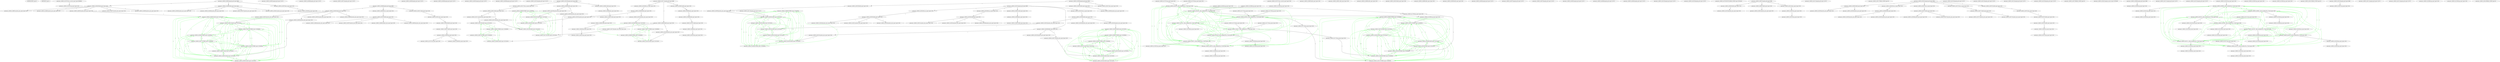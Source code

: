 digraph G {
0[label="ENTRY(ENTRY),type=2"];
1[label="EXIT(EXIT),type=4"];
2[label="gesummv_428816_431676(view_convert_expr),type=8389640"];
3[label="gesummv_428816_428854(gimple_phi),type=4096"];
4[label="gesummv_428816_440062(gimple_phi),type=131072"];
5[label="gesummv_428816_440068(gimple_phi),type=131072"];
6[label="gesummv_428816_440074(gimple_phi),type=131072"];
7[label="gesummv_428816_440080(gimple_phi),type=131072"];
8[label="gesummv_428816_440086(gimple_phi),type=131072"];
9[label="gesummv_428816_440092(gimple_phi),type=131072"];
10[label="gesummv_428816_440098(gimple_phi),type=131072"];
11[label="gesummv_428816_440104(gimple_phi),type=131072"];
12[label="gesummv_428816_429438(lshift_expr),type=1032"];
13[label="gesummv_428816_428855(pointer_plus_expr),type=1032"];
14[label="gesummv_428816_428856(LOAD),type=134742016"];
15[label="gesummv_428816_428857(pointer_plus_expr),type=1032"];
16[label="gesummv_428816_428858(STORE),type=135266304"];
17[label="gesummv_428816_428859(pointer_plus_expr),type=1032"];
18[label="gesummv_428816_428860(STORE),type=135266304"];
19[label="gesummv_428816_428861(pointer_plus_expr),type=1032"];
20[label="gesummv_428816_428862(STORE),type=135266304"];
21[label="gesummv_428816_428863(pointer_plus_expr),type=1032"];
22[label="gesummv_428816_428864(STORE),type=135266304"];
23[label="gesummv_428816_429496(lshift_expr),type=1032"];
24[label="gesummv_428816_429461(pointer_plus_expr),type=1032"];
25[label="gesummv_428816_429465(pointer_plus_expr),type=1032"];
26[label="gesummv_428816_429469(pointer_plus_expr),type=1032"];
27[label="gesummv_428816_429473(pointer_plus_expr),type=1032"];
28[label="gesummv_428816_428976(plus_expr),type=1032"];
29[label="gesummv_428816_429458(eq_expr),type=1032"];
30[label="gesummv_428816_428908(gimple_phi),type=4096"];
31[label="gesummv_428816_431673(view_convert_expr),type=1032"];
32[label="gesummv_428816_428900(addr_expr),type=1032"];
33[label="gesummv_428816_428931(addr_expr),type=1032"];
34[label="gesummv_428816_428990(addr_expr),type=1032"];
35[label="gesummv_428816_429018(addr_expr),type=1032"];
36[label="gesummv_428816_428999(addr_expr),type=1032"];
37[label="gesummv_428816_429009(addr_expr),type=1032"];
38[label="gesummv_428816_431828(nop_expr),type=1032"];
39[label="gesummv_428816_432032(nop_expr),type=1032"];
40[label="gesummv_428816_440064(gimple_phi),type=131072"];
41[label="gesummv_428816_440070(gimple_phi),type=131072"];
42[label="gesummv_428816_440076(gimple_phi),type=131072"];
43[label="gesummv_428816_440082(gimple_phi),type=131072"];
44[label="gesummv_428816_440088(gimple_phi),type=131072"];
45[label="gesummv_428816_440094(gimple_phi),type=131072"];
46[label="gesummv_428816_440100(gimple_phi),type=131072"];
47[label="gesummv_428816_440106(gimple_phi),type=131072"];
48[label="gesummv_428816_429463(lshift_expr),type=1032"];
49[label="gesummv_428816_428916(pointer_plus_expr),type=1032"];
50[label="gesummv_428816_428913(LOAD),type=134742016"];
51[label="gesummv_428816_428890(pointer_plus_expr),type=1032"];
52[label="gesummv_428816_428881(STORE),type=135266304"];
53[label="gesummv_428816_428936(pointer_plus_expr),type=1032"];
54[label="gesummv_428816_428933(LOAD),type=134742016"];
55[label="gesummv_428816_428925(pointer_plus_expr),type=1032"];
56[label="gesummv_428816_428877(STORE),type=135266304"];
57[label="gesummv_428816_428950(bit_ior_expr),type=1032"];
58[label="gesummv_428816_429479(lshift_expr),type=1032"];
59[label="gesummv_428816_428956(pointer_plus_expr),type=1032"];
60[label="gesummv_428816_428953(LOAD),type=134742016"];
61[label="gesummv_428816_428944(pointer_plus_expr),type=1032"];
62[label="gesummv_428816_428873(STORE),type=135266304"];
63[label="gesummv_428816_428970(pointer_plus_expr),type=1032"];
64[label="gesummv_428816_428967(LOAD),type=134742016"];
65[label="gesummv_428816_428962(pointer_plus_expr),type=1032"];
66[label="gesummv_428816_428869(STORE),type=135266304"];
67[label="gesummv_428816_433647(rshift_expr),type=1032"];
68[label="gesummv_428816_433651(plus_expr),type=1032"];
69[label="gesummv_428816_433654(lshift_expr),type=1032"];
70[label="gesummv_428816_433657(rshift_expr),type=1032"];
71[label="gesummv_428816_429493(eq_expr),type=1032"];
72[label="gesummv_428816_433797(lut_expr),type=1032"];
73[label="gesummv_428816_433800(lut_expr),type=1032"];
74[label="gesummv_428816_433794(MULTI_READ_COND),type=33554432"];
75[label="gesummv_428816_429056(gimple_phi),type=4096"];
76[label="gesummv_428816_429057(gimple_phi),type=4096"];
77[label="gesummv_428816_440110(gimple_phi),type=131072"];
78[label="gesummv_428816_440118(gimple_phi),type=131072"];
79[label="gesummv_428816_429529(lshift_expr),type=1032"];
80[label="gesummv_428816_429058(pointer_plus_expr),type=1032"];
81[label="gesummv_428816_429059(LOAD),type=134742016"];
82[label="gesummv_428816_429619(lshift_expr),type=1032"];
83[label="gesummv_428816_429604(pointer_plus_expr),type=1032"];
84[label="gesummv_428816_429629(lshift_expr),type=1032"];
85[label="gesummv_428816_429136(pointer_plus_expr),type=1032"];
86[label="gesummv_428816_429647(lshift_expr),type=1032"];
87[label="gesummv_428816_429632(pointer_plus_expr),type=1032"];
88[label="gesummv_428816_429207(plus_expr),type=1032"];
89[label="gesummv_428816_429210(plus_expr),type=1032"];
90[label="gesummv_428816_429535(eq_expr),type=1032"];
91[label="gesummv_428816_429216(nop_expr),type=1032"];
92[label="gesummv_428816_429100(gimple_phi),type=4096"];
93[label="gesummv_428816_429066(STORE),type=135266304"];
94[label="gesummv_428816_429062(STORE),type=135266304"];
95[label="gesummv_428816_429217(READ_COND),type=32"];
96[label="gesummv_428816_429223(gimple_phi),type=4096"];
97[label="gesummv_428816_429224(gimple_phi),type=4096"];
98[label="gesummv_428816_440126(gimple_phi),type=131072"];
99[label="gesummv_428816_440130(gimple_phi),type=131072"];
100[label="gesummv_428816_440134(gimple_phi),type=131072"];
101[label="gesummv_428816_440138(gimple_phi),type=131072"];
102[label="gesummv_428816_429538(lshift_expr),type=1032"];
103[label="gesummv_428816_429225(pointer_plus_expr),type=1032"];
104[label="gesummv_428816_429226(LOAD),type=134742016"];
105[label="gesummv_428816_429227(pointer_plus_expr),type=1032"];
106[label="gesummv_428816_429228(LOAD),type=134742016"];
107[label="gesummv_428816_431689(nop_expr),type=1032"];
108[label="gesummv_428816_431692(nop_expr),type=1032"];
109[label="gesummv_428816_429229(__float_adde8m23b_127nih),type=1040"];
110[label="gesummv_428816_431686(nop_expr),type=1032"];
111[label="gesummv_428816_429230(pointer_plus_expr),type=1032"];
112[label="gesummv_428816_429231(STORE),type=135266304"];
113[label="gesummv_428816_429232(bit_ior_expr),type=1032"];
114[label="gesummv_428816_429544(lshift_expr),type=1032"];
115[label="gesummv_428816_429233(pointer_plus_expr),type=1032"];
116[label="gesummv_428816_429234(LOAD),type=134742016"];
117[label="gesummv_428816_429235(pointer_plus_expr),type=1032"];
118[label="gesummv_428816_429236(LOAD),type=134742016"];
119[label="gesummv_428816_431723(nop_expr),type=1032"];
120[label="gesummv_428816_431726(nop_expr),type=1032"];
121[label="gesummv_428816_429237(__float_adde8m23b_127nih),type=1040"];
122[label="gesummv_428816_431720(nop_expr),type=1032"];
123[label="gesummv_428816_429238(pointer_plus_expr),type=1032"];
124[label="gesummv_428816_429239(STORE),type=135266304"];
125[label="gesummv_428816_429240(bit_ior_expr),type=1032"];
126[label="gesummv_428816_429550(lshift_expr),type=1032"];
127[label="gesummv_428816_429241(pointer_plus_expr),type=1032"];
128[label="gesummv_428816_429242(LOAD),type=134742016"];
129[label="gesummv_428816_429243(pointer_plus_expr),type=1032"];
130[label="gesummv_428816_429244(LOAD),type=134742016"];
131[label="gesummv_428816_431757(nop_expr),type=1032"];
132[label="gesummv_428816_431760(nop_expr),type=1032"];
133[label="gesummv_428816_429245(__float_adde8m23b_127nih),type=1040"];
134[label="gesummv_428816_431754(nop_expr),type=1032"];
135[label="gesummv_428816_429246(pointer_plus_expr),type=1032"];
136[label="gesummv_428816_429247(STORE),type=135266304"];
137[label="gesummv_428816_429248(bit_ior_expr),type=1032"];
138[label="gesummv_428816_429556(lshift_expr),type=1032"];
139[label="gesummv_428816_429249(pointer_plus_expr),type=1032"];
140[label="gesummv_428816_429250(LOAD),type=134742016"];
141[label="gesummv_428816_429251(pointer_plus_expr),type=1032"];
142[label="gesummv_428816_429252(LOAD),type=134742016"];
143[label="gesummv_428816_431791(nop_expr),type=1032"];
144[label="gesummv_428816_431794(nop_expr),type=1032"];
145[label="gesummv_428816_429253(__float_adde8m23b_127nih),type=1040"];
146[label="gesummv_428816_431788(nop_expr),type=1032"];
147[label="gesummv_428816_429254(pointer_plus_expr),type=1032"];
148[label="gesummv_428816_429255(STORE),type=135266304"];
149[label="gesummv_428816_433661(rshift_expr),type=1032"];
150[label="gesummv_428816_433664(plus_expr),type=1032"];
151[label="gesummv_428816_433667(lshift_expr),type=1032"];
152[label="gesummv_428816_429565(lshift_expr),type=1032"];
153[label="gesummv_428816_429258(pointer_plus_expr),type=1032"];
154[label="gesummv_428816_429259(LOAD),type=134742016"];
155[label="gesummv_428816_429260(pointer_plus_expr),type=1032"];
156[label="gesummv_428816_429261(STORE),type=135266304"];
157[label="gesummv_428816_429262(bit_ior_expr),type=1032"];
158[label="gesummv_428816_429569(lshift_expr),type=1032"];
159[label="gesummv_428816_429263(pointer_plus_expr),type=1032"];
160[label="gesummv_428816_429264(LOAD),type=134742016"];
161[label="gesummv_428816_429265(pointer_plus_expr),type=1032"];
162[label="gesummv_428816_429266(STORE),type=135266304"];
163[label="gesummv_428816_429267(bit_ior_expr),type=1032"];
164[label="gesummv_428816_429573(lshift_expr),type=1032"];
165[label="gesummv_428816_429268(pointer_plus_expr),type=1032"];
166[label="gesummv_428816_429269(LOAD),type=134742016"];
167[label="gesummv_428816_429270(pointer_plus_expr),type=1032"];
168[label="gesummv_428816_429271(STORE),type=135266304"];
169[label="gesummv_428816_429272(bit_ior_expr),type=1032"];
170[label="gesummv_428816_429577(lshift_expr),type=1032"];
171[label="gesummv_428816_429273(pointer_plus_expr),type=1032"];
172[label="gesummv_428816_429274(LOAD),type=134742016"];
173[label="gesummv_428816_429275(pointer_plus_expr),type=1032"];
174[label="gesummv_428816_429276(STORE),type=135266304"];
175[label="gesummv_428816_433670(rshift_expr),type=1032"];
176[label="gesummv_428816_433672(plus_expr),type=1032"];
177[label="gesummv_428816_433675(lshift_expr),type=1032"];
178[label="gesummv_428816_433678(rshift_expr),type=1032"];
179[label="gesummv_428816_429581(eq_expr),type=1032"];
180[label="gesummv_428816_429278(nop_expr),type=1032"];
181[label="gesummv_428816_429279(READ_COND),type=32"];
182[label="gesummv_428816_429422(gimple_return),type=16785408"];
183[label="gesummv_428816_429080(gimple_phi),type=4096"];
184[label="gesummv_428816_440112(gimple_phi),type=131072"];
185[label="gesummv_428816_440120(gimple_phi),type=131072"];
186[label="gesummv_428816_429606(lshift_expr),type=1032"];
187[label="gesummv_428816_429093(pointer_plus_expr),type=1032"];
188[label="gesummv_428816_429090(LOAD),type=134742016"];
189[label="gesummv_428816_431825(nop_expr),type=1032"];
190[label="gesummv_428816_429086(__float_mule8m23b_127nih),type=1040"];
191[label="gesummv_428816_431822(nop_expr),type=1032"];
192[label="gesummv_428816_429108(pointer_plus_expr),type=1032"];
193[label="gesummv_428816_429105(LOAD),type=134742016"];
194[label="gesummv_428816_431859(nop_expr),type=1032"];
195[label="gesummv_428816_431862(nop_expr),type=1032"];
196[label="gesummv_428816_429082(__float_mule8m23b_127nih),type=1040"];
197[label="gesummv_428816_431856(nop_expr),type=1032"];
198[label="gesummv_428816_431893(nop_expr),type=1032"];
199[label="gesummv_428816_431896(nop_expr),type=1032"];
200[label="gesummv_428816_429076(__float_adde8m23b_127nih),type=1040"];
201[label="gesummv_428816_431890(nop_expr),type=1032"];
202[label="gesummv_428816_429127(bit_ior_expr),type=1032"];
203[label="gesummv_428816_429612(lshift_expr),type=1032"];
204[label="gesummv_428816_429121(pointer_plus_expr),type=1032"];
205[label="gesummv_428816_429118(LOAD),type=134742016"];
206[label="gesummv_428816_431927(nop_expr),type=1032"];
207[label="gesummv_428816_429115(__float_mule8m23b_127nih),type=1040"];
208[label="gesummv_428816_431924(nop_expr),type=1032"];
209[label="gesummv_428816_429132(pointer_plus_expr),type=1032"];
210[label="gesummv_428816_429129(LOAD),type=134742016"];
211[label="gesummv_428816_431961(nop_expr),type=1032"];
212[label="gesummv_428816_431964(nop_expr),type=1032"];
213[label="gesummv_428816_429111(__float_mule8m23b_127nih),type=1040"];
214[label="gesummv_428816_431958(nop_expr),type=1032"];
215[label="gesummv_428816_431995(nop_expr),type=1032"];
216[label="gesummv_428816_431998(nop_expr),type=1032"];
217[label="gesummv_428816_429072(__float_adde8m23b_127nih),type=1040"];
218[label="gesummv_428816_431992(nop_expr),type=1032"];
219[label="gesummv_428816_433682(rshift_expr),type=1032"];
220[label="gesummv_428816_433684(plus_expr),type=1032"];
221[label="gesummv_428816_433687(lshift_expr),type=1032"];
222[label="gesummv_428816_433690(rshift_expr),type=1032"];
223[label="gesummv_428816_429616(eq_expr),type=1032"];
224[label="gesummv_428816_429414(nop_expr),type=1032"];
225[label="gesummv_428816_429415(READ_COND),type=32"];
226[label="gesummv_428816_429152(LOAD),type=134742016"];
227[label="gesummv_428816_429171(gimple_phi),type=4096"];
228[label="gesummv_428816_429150(gimple_phi),type=4096"];
229[label="gesummv_428816_440114(gimple_phi),type=131072"];
230[label="gesummv_428816_440122(gimple_phi),type=131072"];
231[label="gesummv_428816_429634(lshift_expr),type=1032"];
232[label="gesummv_428816_429165(pointer_plus_expr),type=1032"];
233[label="gesummv_428816_429162(LOAD),type=134742016"];
234[label="gesummv_428816_432029(nop_expr),type=1032"];
235[label="gesummv_428816_429158(__float_mule8m23b_127nih),type=1040"];
236[label="gesummv_428816_432026(nop_expr),type=1032"];
237[label="gesummv_428816_429179(pointer_plus_expr),type=1032"];
238[label="gesummv_428816_429176(LOAD),type=134742016"];
239[label="gesummv_428816_432063(nop_expr),type=1032"];
240[label="gesummv_428816_432066(nop_expr),type=1032"];
241[label="gesummv_428816_429154(__float_mule8m23b_127nih),type=1040"];
242[label="gesummv_428816_432060(nop_expr),type=1032"];
243[label="gesummv_428816_432097(nop_expr),type=1032"];
244[label="gesummv_428816_432100(nop_expr),type=1032"];
245[label="gesummv_428816_429146(__float_adde8m23b_127nih),type=1040"];
246[label="gesummv_428816_432094(nop_expr),type=1032"];
247[label="gesummv_428816_429198(bit_ior_expr),type=1032"];
248[label="gesummv_428816_429640(lshift_expr),type=1032"];
249[label="gesummv_428816_429192(pointer_plus_expr),type=1032"];
250[label="gesummv_428816_429189(LOAD),type=134742016"];
251[label="gesummv_428816_432131(nop_expr),type=1032"];
252[label="gesummv_428816_429186(__float_mule8m23b_127nih),type=1040"];
253[label="gesummv_428816_432128(nop_expr),type=1032"];
254[label="gesummv_428816_429203(pointer_plus_expr),type=1032"];
255[label="gesummv_428816_429200(LOAD),type=134742016"];
256[label="gesummv_428816_432165(nop_expr),type=1032"];
257[label="gesummv_428816_432168(nop_expr),type=1032"];
258[label="gesummv_428816_429182(__float_mule8m23b_127nih),type=1040"];
259[label="gesummv_428816_432162(nop_expr),type=1032"];
260[label="gesummv_428816_432199(nop_expr),type=1032"];
261[label="gesummv_428816_432202(nop_expr),type=1032"];
262[label="gesummv_428816_429142(__float_adde8m23b_127nih),type=1040"];
263[label="gesummv_428816_432196(nop_expr),type=1032"];
264[label="gesummv_428816_433693(rshift_expr),type=1032"];
265[label="gesummv_428816_433695(plus_expr),type=1032"];
266[label="gesummv_428816_433698(lshift_expr),type=1032"];
267[label="gesummv_428816_433701(rshift_expr),type=1032"];
268[label="gesummv_428816_429644(eq_expr),type=1032"];
269[label="gesummv_428816_429418(nop_expr),type=1032"];
270[label="gesummv_428816_429419(READ_COND),type=32"];
12->13 [label="1",color=black];
13->14 [label="1",color=black];
23->24 [label="1",color=black];
28->29 [label="1",color=black];
48->49 [label="1",color=black];
49->50 [label="1",color=black];
53->54 [label="1",color=black];
57->58 [label="1",color=black];
58->59 [label="1",color=black];
67->68 [label="1",color=black];
68->69 [label="1",color=black];
69->70 [label="1",color=black];
70->71 [label="1",color=black];
71->72 [label="1",color=black];
79->80 [label="1",color=black];
80->81 [label="1",color=black];
82->83 [label="1",color=black];
84->85 [label="1",color=black];
86->87 [label="1",color=black];
89->90 [label="1",color=black];
90->91 [label="1",color=black];
102->103 [label="1",color=black];
103->104 [label="1",color=black];
105->106 [label="1",color=black];
108->109 [label="1",color=black];
109->110 [label="1",color=black];
113->114 [label="1",color=black];
114->115 [label="1",color=black];
115->116 [label="1",color=black];
117->118 [label="1",color=black];
120->121 [label="1",color=black];
121->122 [label="1",color=black];
125->126 [label="1",color=black];
126->127 [label="1",color=black];
132->133 [label="1",color=black];
133->134 [label="1",color=black];
137->138 [label="1",color=black];
138->139 [label="1",color=black];
144->145 [label="1",color=black];
145->146 [label="1",color=black];
149->150 [label="1",color=black];
150->151 [label="1",color=black];
152->153 [label="1",color=black];
157->158 [label="1",color=black];
158->159 [label="1",color=black];
163->164 [label="1",color=black];
164->165 [label="1",color=black];
169->170 [label="1",color=black];
170->171 [label="1",color=black];
175->176 [label="1",color=black];
176->177 [label="1",color=black];
177->178 [label="1",color=black];
178->179 [label="1",color=black];
179->180 [label="1",color=black];
186->187 [label="1",color=black];
187->188 [label="1",color=black];
189->190 [label="1",color=black];
190->191 [label="1",color=black];
192->193 [label="1",color=black];
196->197 [label="1",color=black];
200->201 [label="1",color=black];
202->203 [label="1",color=black];
203->204 [label="1",color=black];
204->205 [label="1",color=black];
206->207 [label="1",color=black];
207->208 [label="1",color=black];
209->210 [label="1",color=black];
213->214 [label="1",color=black];
217->218 [label="1",color=black];
219->220 [label="1",color=black];
220->221 [label="1",color=black];
221->222 [label="1",color=black];
222->223 [label="1",color=black];
223->224 [label="1",color=black];
231->232 [label="1",color=black];
232->233 [label="1",color=black];
234->235 [label="1",color=black];
235->236 [label="1",color=black];
237->238 [label="1",color=black];
241->242 [label="1",color=black];
245->246 [label="1",color=black];
247->248 [label="1",color=black];
248->249 [label="1",color=black];
249->250 [label="1",color=black];
251->252 [label="1",color=black];
252->253 [label="1",color=black];
254->255 [label="1",color=black];
258->259 [label="1",color=black];
262->263 [label="1",color=black];
264->265 [label="1",color=black];
265->266 [label="1",color=black];
266->267 [label="1",color=black];
267->268 [label="1",color=black];
268->269 [label="1",color=black];
3->28 [label="1",color=black];
3->12 [label="1",color=black];
12->15 [label="1",color=black];
12->17 [label="1",color=black];
12->19 [label="1",color=black];
12->21 [label="1",color=black];
3->23 [label="1",color=black];
23->25 [label="1",color=black];
23->26 [label="1",color=black];
23->27 [label="1",color=black];
31->38 [label="1",color=black];
2->39 [label="1",color=black];
30->48 [label="1",color=black];
48->51 [label="1",color=black];
48->53 [label="1",color=black];
48->55 [label="1",color=black];
30->57 [label="1",color=black];
58->61 [label="1",color=black];
58->63 [label="1",color=black];
58->65 [label="1",color=black];
30->67 [label="1",color=black];
71->73 [label="1",color=black];
75->88 [label="1",color=black];
76->89 [label="1",color=black];
75->79 [label="1",color=black];
75->82 [label="1",color=black];
76->84 [label="1",color=black];
76->86 [label="1",color=black];
96->102 [label="1",color=black];
102->105 [label="1",color=black];
107->109 [label="1",color=black];
102->111 [label="1",color=black];
110->112 [label="1",color=black];
96->113 [label="1",color=black];
114->117 [label="1",color=black];
119->121 [label="1",color=black];
114->123 [label="1",color=black];
122->124 [label="1",color=black];
96->125 [label="1",color=black];
126->129 [label="1",color=black];
131->133 [label="1",color=black];
126->135 [label="1",color=black];
134->136 [label="1",color=black];
96->137 [label="1",color=black];
138->141 [label="1",color=black];
143->145 [label="1",color=black];
138->147 [label="1",color=black];
146->148 [label="1",color=black];
96->149 [label="1",color=black];
97->152 [label="1",color=black];
152->155 [label="1",color=black];
97->157 [label="1",color=black];
158->161 [label="1",color=black];
97->163 [label="1",color=black];
164->167 [label="1",color=black];
97->169 [label="1",color=black];
170->173 [label="1",color=black];
97->175 [label="1",color=black];
92->186 [label="1",color=black];
186->192 [label="1",color=black];
191->194 [label="1",color=black];
183->198 [label="1",color=black];
197->199 [label="1",color=black];
92->202 [label="1",color=black];
203->209 [label="1",color=black];
208->211 [label="1",color=black];
201->215 [label="1",color=black];
214->216 [label="1",color=black];
92->219 [label="1",color=black];
227->231 [label="1",color=black];
231->237 [label="1",color=black];
236->239 [label="1",color=black];
228->243 [label="1",color=black];
242->244 [label="1",color=black];
227->247 [label="1",color=black];
248->254 [label="1",color=black];
253->256 [label="1",color=black];
246->260 [label="1",color=black];
259->261 [label="1",color=black];
227->264 [label="1",color=black];
78->81 [label="1",color=black];
62->52 [label="2",color=green];
52->62 [label="2",color=green];
62->188 [label="2",color=green];
188->62 [label="2",color=green];
62->205 [label="2",color=green];
205->62 [label="2",color=green];
52->188 [label="2",color=green];
188->52 [label="2",color=green];
52->205 [label="2",color=green];
205->52 [label="2",color=green];
66->56 [label="2",color=green];
56->66 [label="2",color=green];
66->233 [label="2",color=green];
233->66 [label="2",color=green];
66->250 [label="2",color=green];
250->66 [label="2",color=green];
56->233 [label="2",color=green];
233->56 [label="2",color=green];
56->250 [label="2",color=green];
250->56 [label="2",color=green];
16->193 [label="2",color=green];
193->16 [label="2",color=green];
16->210 [label="2",color=green];
210->16 [label="2",color=green];
16->238 [label="2",color=green];
238->16 [label="2",color=green];
16->255 [label="2",color=green];
255->16 [label="2",color=green];
193->238 [label="2",color=green];
238->193 [label="2",color=green];
193->255 [label="2",color=green];
255->193 [label="2",color=green];
210->238 [label="2",color=green];
238->210 [label="2",color=green];
210->255 [label="2",color=green];
255->210 [label="2",color=green];
18->81 [label="2",color=green];
81->18 [label="2",color=green];
18->93 [label="2",color=green];
93->18 [label="2",color=green];
18->104 [label="2",color=green];
104->18 [label="2",color=green];
18->116 [label="2",color=green];
116->18 [label="2",color=green];
18->128 [label="2",color=green];
128->18 [label="2",color=green];
18->140 [label="2",color=green];
140->18 [label="2",color=green];
81->93 [label="2",color=green];
93->81 [label="2",color=green];
81->104 [label="2",color=green];
104->81 [label="2",color=green];
81->116 [label="2",color=green];
116->81 [label="2",color=green];
81->128 [label="2",color=green];
128->81 [label="2",color=green];
81->140 [label="2",color=green];
140->81 [label="2",color=green];
93->104 [label="2",color=green];
104->93 [label="2",color=green];
93->116 [label="2",color=green];
116->93 [label="2",color=green];
93->128 [label="2",color=green];
128->93 [label="2",color=green];
93->140 [label="2",color=green];
140->93 [label="2",color=green];
104->128 [label="2",color=green];
128->104 [label="2",color=green];
104->140 [label="2",color=green];
140->104 [label="2",color=green];
116->128 [label="2",color=green];
128->116 [label="2",color=green];
116->140 [label="2",color=green];
140->116 [label="2",color=green];
20->94 [label="2",color=green];
94->20 [label="2",color=green];
20->226 [label="2",color=green];
226->20 [label="2",color=green];
20->106 [label="2",color=green];
106->20 [label="2",color=green];
20->118 [label="2",color=green];
118->20 [label="2",color=green];
20->130 [label="2",color=green];
130->20 [label="2",color=green];
20->142 [label="2",color=green];
142->20 [label="2",color=green];
94->226 [label="2",color=green];
226->94 [label="2",color=green];
94->106 [label="2",color=green];
106->94 [label="2",color=green];
94->118 [label="2",color=green];
118->94 [label="2",color=green];
94->130 [label="2",color=green];
130->94 [label="2",color=green];
94->142 [label="2",color=green];
142->94 [label="2",color=green];
226->106 [label="2",color=green];
106->226 [label="2",color=green];
226->118 [label="2",color=green];
118->226 [label="2",color=green];
226->130 [label="2",color=green];
130->226 [label="2",color=green];
226->142 [label="2",color=green];
142->226 [label="2",color=green];
106->130 [label="2",color=green];
130->106 [label="2",color=green];
106->142 [label="2",color=green];
142->106 [label="2",color=green];
118->130 [label="2",color=green];
130->118 [label="2",color=green];
118->142 [label="2",color=green];
142->118 [label="2",color=green];
22->112 [label="2",color=green];
112->22 [label="2",color=green];
22->124 [label="2",color=green];
124->22 [label="2",color=green];
22->136 [label="2",color=green];
136->22 [label="2",color=green];
22->148 [label="2",color=green];
148->22 [label="2",color=green];
22->154 [label="2",color=green];
154->22 [label="2",color=green];
22->160 [label="2",color=green];
160->22 [label="2",color=green];
22->166 [label="2",color=green];
166->22 [label="2",color=green];
22->172 [label="2",color=green];
172->22 [label="2",color=green];
112->136 [label="2",color=green];
136->112 [label="2",color=green];
112->148 [label="2",color=green];
148->112 [label="2",color=green];
112->154 [label="2",color=green];
154->112 [label="2",color=green];
112->160 [label="2",color=green];
160->112 [label="2",color=green];
112->166 [label="2",color=green];
166->112 [label="2",color=green];
112->172 [label="2",color=green];
172->112 [label="2",color=green];
124->136 [label="2",color=green];
136->124 [label="2",color=green];
124->148 [label="2",color=green];
148->124 [label="2",color=green];
124->154 [label="2",color=green];
154->124 [label="2",color=green];
124->160 [label="2",color=green];
160->124 [label="2",color=green];
124->166 [label="2",color=green];
166->124 [label="2",color=green];
124->172 [label="2",color=green];
172->124 [label="2",color=green];
136->154 [label="2",color=green];
154->136 [label="2",color=green];
136->160 [label="2",color=green];
160->136 [label="2",color=green];
136->166 [label="2",color=green];
166->136 [label="2",color=green];
136->172 [label="2",color=green];
172->136 [label="2",color=green];
148->154 [label="2",color=green];
154->148 [label="2",color=green];
148->160 [label="2",color=green];
160->148 [label="2",color=green];
148->166 [label="2",color=green];
166->148 [label="2",color=green];
148->172 [label="2",color=green];
172->148 [label="2",color=green];
154->166 [label="2",color=green];
166->154 [label="2",color=green];
154->172 [label="2",color=green];
172->154 [label="2",color=green];
160->166 [label="2",color=green];
166->160 [label="2",color=green];
160->172 [label="2",color=green];
172->160 [label="2",color=green];
14->50 [label="2",color=green];
50->14 [label="2",color=green];
14->54 [label="2",color=green];
54->14 [label="2",color=green];
14->60 [label="2",color=green];
60->14 [label="2",color=green];
14->64 [label="2",color=green];
64->14 [label="2",color=green];
14->156 [label="2",color=green];
156->14 [label="2",color=green];
14->162 [label="2",color=green];
162->14 [label="2",color=green];
14->168 [label="2",color=green];
168->14 [label="2",color=green];
14->174 [label="2",color=green];
174->14 [label="2",color=green];
50->60 [label="2",color=green];
60->50 [label="2",color=green];
50->64 [label="2",color=green];
64->50 [label="2",color=green];
50->156 [label="2",color=green];
156->50 [label="2",color=green];
50->162 [label="2",color=green];
162->50 [label="2",color=green];
50->168 [label="2",color=green];
168->50 [label="2",color=green];
50->174 [label="2",color=green];
174->50 [label="2",color=green];
54->60 [label="2",color=green];
60->54 [label="2",color=green];
54->64 [label="2",color=green];
64->54 [label="2",color=green];
54->156 [label="2",color=green];
156->54 [label="2",color=green];
54->162 [label="2",color=green];
162->54 [label="2",color=green];
54->168 [label="2",color=green];
168->54 [label="2",color=green];
54->174 [label="2",color=green];
174->54 [label="2",color=green];
60->156 [label="2",color=green];
156->60 [label="2",color=green];
60->162 [label="2",color=green];
162->60 [label="2",color=green];
60->168 [label="2",color=green];
168->60 [label="2",color=green];
60->174 [label="2",color=green];
174->60 [label="2",color=green];
64->156 [label="2",color=green];
156->64 [label="2",color=green];
64->162 [label="2",color=green];
162->64 [label="2",color=green];
64->168 [label="2",color=green];
168->64 [label="2",color=green];
64->174 [label="2",color=green];
174->64 [label="2",color=green];
156->168 [label="2",color=green];
168->156 [label="2",color=green];
156->174 [label="2",color=green];
174->156 [label="2",color=green];
162->168 [label="2",color=green];
168->162 [label="2",color=green];
162->174 [label="2",color=green];
174->162 [label="2",color=green];
217->200 [label="2",color=green];
200->217 [label="2",color=green];
217->262 [label="2",color=green];
262->217 [label="2",color=green];
217->245 [label="2",color=green];
245->217 [label="2",color=green];
217->109 [label="2",color=green];
109->217 [label="2",color=green];
217->121 [label="2",color=green];
121->217 [label="2",color=green];
217->133 [label="2",color=green];
133->217 [label="2",color=green];
217->145 [label="2",color=green];
145->217 [label="2",color=green];
200->262 [label="2",color=green];
262->200 [label="2",color=green];
200->245 [label="2",color=green];
245->200 [label="2",color=green];
200->109 [label="2",color=green];
109->200 [label="2",color=green];
200->121 [label="2",color=green];
121->200 [label="2",color=green];
200->133 [label="2",color=green];
133->200 [label="2",color=green];
200->145 [label="2",color=green];
145->200 [label="2",color=green];
262->245 [label="2",color=green];
245->262 [label="2",color=green];
262->109 [label="2",color=green];
109->262 [label="2",color=green];
262->121 [label="2",color=green];
121->262 [label="2",color=green];
262->133 [label="2",color=green];
133->262 [label="2",color=green];
262->145 [label="2",color=green];
145->262 [label="2",color=green];
245->109 [label="2",color=green];
109->245 [label="2",color=green];
245->121 [label="2",color=green];
121->245 [label="2",color=green];
245->133 [label="2",color=green];
133->245 [label="2",color=green];
245->145 [label="2",color=green];
145->245 [label="2",color=green];
109->133 [label="2",color=green];
133->109 [label="2",color=green];
109->145 [label="2",color=green];
145->109 [label="2",color=green];
121->133 [label="2",color=green];
133->121 [label="2",color=green];
121->145 [label="2",color=green];
145->121 [label="2",color=green];
196->190 [label="2",color=green];
190->196 [label="2",color=green];
196->207 [label="2",color=green];
207->196 [label="2",color=green];
196->241 [label="2",color=green];
241->196 [label="2",color=green];
196->235 [label="2",color=green];
235->196 [label="2",color=green];
196->258 [label="2",color=green];
258->196 [label="2",color=green];
196->252 [label="2",color=green];
252->196 [label="2",color=green];
190->213 [label="2",color=green];
213->190 [label="2",color=green];
190->241 [label="2",color=green];
241->190 [label="2",color=green];
190->235 [label="2",color=green];
235->190 [label="2",color=green];
190->258 [label="2",color=green];
258->190 [label="2",color=green];
190->252 [label="2",color=green];
252->190 [label="2",color=green];
213->207 [label="2",color=green];
207->213 [label="2",color=green];
213->241 [label="2",color=green];
241->213 [label="2",color=green];
213->235 [label="2",color=green];
235->213 [label="2",color=green];
213->258 [label="2",color=green];
258->213 [label="2",color=green];
213->252 [label="2",color=green];
252->213 [label="2",color=green];
207->241 [label="2",color=green];
241->207 [label="2",color=green];
207->235 [label="2",color=green];
235->207 [label="2",color=green];
207->258 [label="2",color=green];
258->207 [label="2",color=green];
207->252 [label="2",color=green];
252->207 [label="2",color=green];
241->235 [label="2",color=green];
235->241 [label="2",color=green];
241->252 [label="2",color=green];
252->241 [label="2",color=green];
235->258 [label="2",color=green];
258->235 [label="2",color=green];
258->252 [label="2",color=green];
252->258 [label="2",color=green];
}
